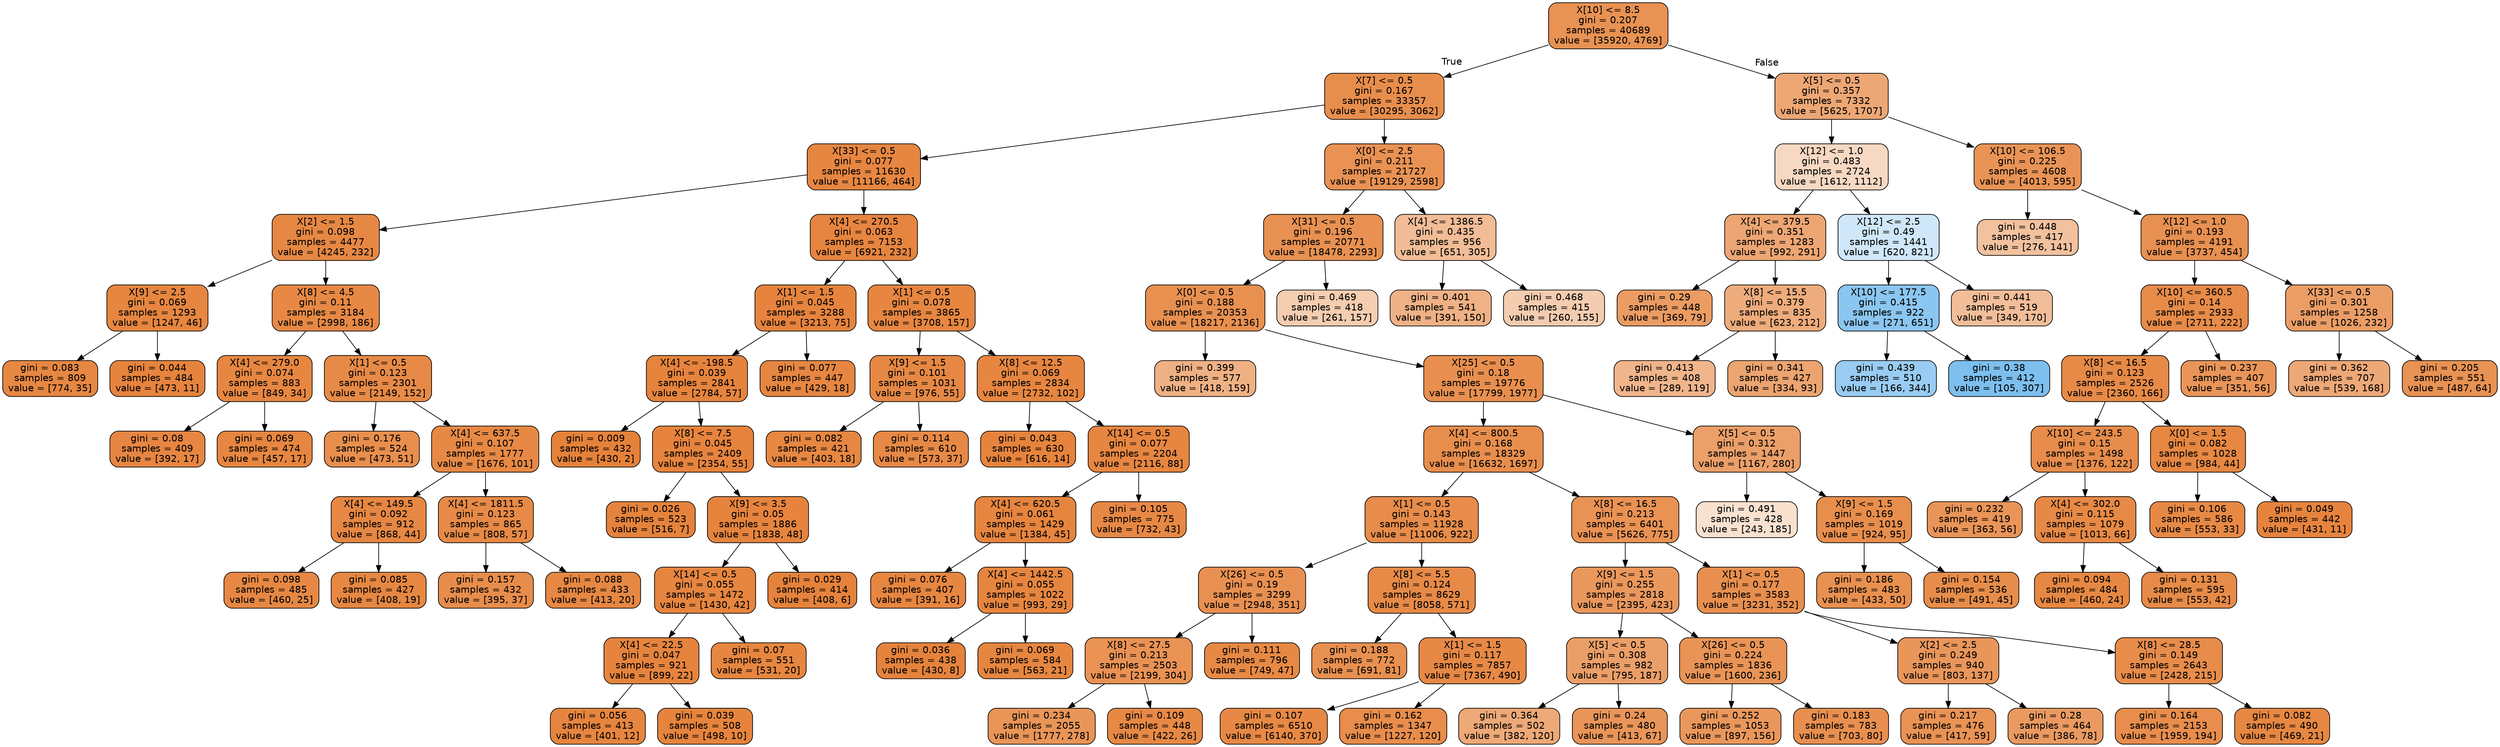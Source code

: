 digraph Tree {
node [shape=box, style="filled, rounded", color="black", fontname=helvetica] ;
edge [fontname=helvetica] ;
0 [label="X[10] <= 8.5\ngini = 0.207\nsamples = 40689\nvalue = [35920, 4769]", fillcolor="#e89253"] ;
1 [label="X[7] <= 0.5\ngini = 0.167\nsamples = 33357\nvalue = [30295, 3062]", fillcolor="#e88e4d"] ;
0 -> 1 [labeldistance=2.5, labelangle=45, headlabel="True"] ;
2 [label="X[33] <= 0.5\ngini = 0.077\nsamples = 11630\nvalue = [11166, 464]", fillcolor="#e68641"] ;
1 -> 2 ;
3 [label="X[2] <= 1.5\ngini = 0.098\nsamples = 4477\nvalue = [4245, 232]", fillcolor="#e68844"] ;
2 -> 3 ;
4 [label="X[9] <= 2.5\ngini = 0.069\nsamples = 1293\nvalue = [1247, 46]", fillcolor="#e68640"] ;
3 -> 4 ;
5 [label="gini = 0.083\nsamples = 809\nvalue = [774, 35]", fillcolor="#e68742"] ;
4 -> 5 ;
6 [label="gini = 0.044\nsamples = 484\nvalue = [473, 11]", fillcolor="#e6843e"] ;
4 -> 6 ;
7 [label="X[8] <= 4.5\ngini = 0.11\nsamples = 3184\nvalue = [2998, 186]", fillcolor="#e78945"] ;
3 -> 7 ;
8 [label="X[4] <= 279.0\ngini = 0.074\nsamples = 883\nvalue = [849, 34]", fillcolor="#e68641"] ;
7 -> 8 ;
9 [label="gini = 0.08\nsamples = 409\nvalue = [392, 17]", fillcolor="#e68642"] ;
8 -> 9 ;
10 [label="gini = 0.069\nsamples = 474\nvalue = [457, 17]", fillcolor="#e68640"] ;
8 -> 10 ;
11 [label="X[1] <= 0.5\ngini = 0.123\nsamples = 2301\nvalue = [2149, 152]", fillcolor="#e78a47"] ;
7 -> 11 ;
12 [label="gini = 0.176\nsamples = 524\nvalue = [473, 51]", fillcolor="#e88f4e"] ;
11 -> 12 ;
13 [label="X[4] <= 637.5\ngini = 0.107\nsamples = 1777\nvalue = [1676, 101]", fillcolor="#e78945"] ;
11 -> 13 ;
14 [label="X[4] <= 149.5\ngini = 0.092\nsamples = 912\nvalue = [868, 44]", fillcolor="#e68743"] ;
13 -> 14 ;
15 [label="gini = 0.098\nsamples = 485\nvalue = [460, 25]", fillcolor="#e68844"] ;
14 -> 15 ;
16 [label="gini = 0.085\nsamples = 427\nvalue = [408, 19]", fillcolor="#e68742"] ;
14 -> 16 ;
17 [label="X[4] <= 1811.5\ngini = 0.123\nsamples = 865\nvalue = [808, 57]", fillcolor="#e78a47"] ;
13 -> 17 ;
18 [label="gini = 0.157\nsamples = 432\nvalue = [395, 37]", fillcolor="#e78d4c"] ;
17 -> 18 ;
19 [label="gini = 0.088\nsamples = 433\nvalue = [413, 20]", fillcolor="#e68743"] ;
17 -> 19 ;
20 [label="X[4] <= 270.5\ngini = 0.063\nsamples = 7153\nvalue = [6921, 232]", fillcolor="#e68540"] ;
2 -> 20 ;
21 [label="X[1] <= 1.5\ngini = 0.045\nsamples = 3288\nvalue = [3213, 75]", fillcolor="#e6843e"] ;
20 -> 21 ;
22 [label="X[4] <= -198.5\ngini = 0.039\nsamples = 2841\nvalue = [2784, 57]", fillcolor="#e6843d"] ;
21 -> 22 ;
23 [label="gini = 0.009\nsamples = 432\nvalue = [430, 2]", fillcolor="#e5823a"] ;
22 -> 23 ;
24 [label="X[8] <= 7.5\ngini = 0.045\nsamples = 2409\nvalue = [2354, 55]", fillcolor="#e6843e"] ;
22 -> 24 ;
25 [label="gini = 0.026\nsamples = 523\nvalue = [516, 7]", fillcolor="#e5833c"] ;
24 -> 25 ;
26 [label="X[9] <= 3.5\ngini = 0.05\nsamples = 1886\nvalue = [1838, 48]", fillcolor="#e6843e"] ;
24 -> 26 ;
27 [label="X[14] <= 0.5\ngini = 0.055\nsamples = 1472\nvalue = [1430, 42]", fillcolor="#e6853f"] ;
26 -> 27 ;
28 [label="X[4] <= 22.5\ngini = 0.047\nsamples = 921\nvalue = [899, 22]", fillcolor="#e6843e"] ;
27 -> 28 ;
29 [label="gini = 0.056\nsamples = 413\nvalue = [401, 12]", fillcolor="#e6853f"] ;
28 -> 29 ;
30 [label="gini = 0.039\nsamples = 508\nvalue = [498, 10]", fillcolor="#e6843d"] ;
28 -> 30 ;
31 [label="gini = 0.07\nsamples = 551\nvalue = [531, 20]", fillcolor="#e68640"] ;
27 -> 31 ;
32 [label="gini = 0.029\nsamples = 414\nvalue = [408, 6]", fillcolor="#e5833c"] ;
26 -> 32 ;
33 [label="gini = 0.077\nsamples = 447\nvalue = [429, 18]", fillcolor="#e68641"] ;
21 -> 33 ;
34 [label="X[1] <= 0.5\ngini = 0.078\nsamples = 3865\nvalue = [3708, 157]", fillcolor="#e68641"] ;
20 -> 34 ;
35 [label="X[9] <= 1.5\ngini = 0.101\nsamples = 1031\nvalue = [976, 55]", fillcolor="#e68844"] ;
34 -> 35 ;
36 [label="gini = 0.082\nsamples = 421\nvalue = [403, 18]", fillcolor="#e68742"] ;
35 -> 36 ;
37 [label="gini = 0.114\nsamples = 610\nvalue = [573, 37]", fillcolor="#e78946"] ;
35 -> 37 ;
38 [label="X[8] <= 12.5\ngini = 0.069\nsamples = 2834\nvalue = [2732, 102]", fillcolor="#e68640"] ;
34 -> 38 ;
39 [label="gini = 0.043\nsamples = 630\nvalue = [616, 14]", fillcolor="#e6843d"] ;
38 -> 39 ;
40 [label="X[14] <= 0.5\ngini = 0.077\nsamples = 2204\nvalue = [2116, 88]", fillcolor="#e68641"] ;
38 -> 40 ;
41 [label="X[4] <= 620.5\ngini = 0.061\nsamples = 1429\nvalue = [1384, 45]", fillcolor="#e6853f"] ;
40 -> 41 ;
42 [label="gini = 0.076\nsamples = 407\nvalue = [391, 16]", fillcolor="#e68641"] ;
41 -> 42 ;
43 [label="X[4] <= 1442.5\ngini = 0.055\nsamples = 1022\nvalue = [993, 29]", fillcolor="#e6853f"] ;
41 -> 43 ;
44 [label="gini = 0.036\nsamples = 438\nvalue = [430, 8]", fillcolor="#e5833d"] ;
43 -> 44 ;
45 [label="gini = 0.069\nsamples = 584\nvalue = [563, 21]", fillcolor="#e68640"] ;
43 -> 45 ;
46 [label="gini = 0.105\nsamples = 775\nvalue = [732, 43]", fillcolor="#e78845"] ;
40 -> 46 ;
47 [label="X[0] <= 2.5\ngini = 0.211\nsamples = 21727\nvalue = [19129, 2598]", fillcolor="#e99254"] ;
1 -> 47 ;
48 [label="X[31] <= 0.5\ngini = 0.196\nsamples = 20771\nvalue = [18478, 2293]", fillcolor="#e89152"] ;
47 -> 48 ;
49 [label="X[0] <= 0.5\ngini = 0.188\nsamples = 20353\nvalue = [18217, 2136]", fillcolor="#e89050"] ;
48 -> 49 ;
50 [label="gini = 0.399\nsamples = 577\nvalue = [418, 159]", fillcolor="#efb184"] ;
49 -> 50 ;
51 [label="X[25] <= 0.5\ngini = 0.18\nsamples = 19776\nvalue = [17799, 1977]", fillcolor="#e88f4f"] ;
49 -> 51 ;
52 [label="X[4] <= 800.5\ngini = 0.168\nsamples = 18329\nvalue = [16632, 1697]", fillcolor="#e88e4d"] ;
51 -> 52 ;
53 [label="X[1] <= 0.5\ngini = 0.143\nsamples = 11928\nvalue = [11006, 922]", fillcolor="#e78c4a"] ;
52 -> 53 ;
54 [label="X[26] <= 0.5\ngini = 0.19\nsamples = 3299\nvalue = [2948, 351]", fillcolor="#e89051"] ;
53 -> 54 ;
55 [label="X[8] <= 27.5\ngini = 0.213\nsamples = 2503\nvalue = [2199, 304]", fillcolor="#e99254"] ;
54 -> 55 ;
56 [label="gini = 0.234\nsamples = 2055\nvalue = [1777, 278]", fillcolor="#e99558"] ;
55 -> 56 ;
57 [label="gini = 0.109\nsamples = 448\nvalue = [422, 26]", fillcolor="#e78945"] ;
55 -> 57 ;
58 [label="gini = 0.111\nsamples = 796\nvalue = [749, 47]", fillcolor="#e78945"] ;
54 -> 58 ;
59 [label="X[8] <= 5.5\ngini = 0.124\nsamples = 8629\nvalue = [8058, 571]", fillcolor="#e78a47"] ;
53 -> 59 ;
60 [label="gini = 0.188\nsamples = 772\nvalue = [691, 81]", fillcolor="#e89050"] ;
59 -> 60 ;
61 [label="X[1] <= 1.5\ngini = 0.117\nsamples = 7857\nvalue = [7367, 490]", fillcolor="#e78946"] ;
59 -> 61 ;
62 [label="gini = 0.107\nsamples = 6510\nvalue = [6140, 370]", fillcolor="#e78945"] ;
61 -> 62 ;
63 [label="gini = 0.162\nsamples = 1347\nvalue = [1227, 120]", fillcolor="#e88d4c"] ;
61 -> 63 ;
64 [label="X[8] <= 16.5\ngini = 0.213\nsamples = 6401\nvalue = [5626, 775]", fillcolor="#e99254"] ;
52 -> 64 ;
65 [label="X[9] <= 1.5\ngini = 0.255\nsamples = 2818\nvalue = [2395, 423]", fillcolor="#ea975c"] ;
64 -> 65 ;
66 [label="X[5] <= 0.5\ngini = 0.308\nsamples = 982\nvalue = [795, 187]", fillcolor="#eb9f68"] ;
65 -> 66 ;
67 [label="gini = 0.364\nsamples = 502\nvalue = [382, 120]", fillcolor="#eda977"] ;
66 -> 67 ;
68 [label="gini = 0.24\nsamples = 480\nvalue = [413, 67]", fillcolor="#e99559"] ;
66 -> 68 ;
69 [label="X[26] <= 0.5\ngini = 0.224\nsamples = 1836\nvalue = [1600, 236]", fillcolor="#e99456"] ;
65 -> 69 ;
70 [label="gini = 0.252\nsamples = 1053\nvalue = [897, 156]", fillcolor="#ea975b"] ;
69 -> 70 ;
71 [label="gini = 0.183\nsamples = 783\nvalue = [703, 80]", fillcolor="#e88f50"] ;
69 -> 71 ;
72 [label="X[1] <= 0.5\ngini = 0.177\nsamples = 3583\nvalue = [3231, 352]", fillcolor="#e88f4f"] ;
64 -> 72 ;
73 [label="X[2] <= 2.5\ngini = 0.249\nsamples = 940\nvalue = [803, 137]", fillcolor="#e9965b"] ;
72 -> 73 ;
74 [label="gini = 0.217\nsamples = 476\nvalue = [417, 59]", fillcolor="#e99355"] ;
73 -> 74 ;
75 [label="gini = 0.28\nsamples = 464\nvalue = [386, 78]", fillcolor="#ea9a61"] ;
73 -> 75 ;
76 [label="X[8] <= 28.5\ngini = 0.149\nsamples = 2643\nvalue = [2428, 215]", fillcolor="#e78c4b"] ;
72 -> 76 ;
77 [label="gini = 0.164\nsamples = 2153\nvalue = [1959, 194]", fillcolor="#e88d4d"] ;
76 -> 77 ;
78 [label="gini = 0.082\nsamples = 490\nvalue = [469, 21]", fillcolor="#e68742"] ;
76 -> 78 ;
79 [label="X[5] <= 0.5\ngini = 0.312\nsamples = 1447\nvalue = [1167, 280]", fillcolor="#eb9f69"] ;
51 -> 79 ;
80 [label="gini = 0.491\nsamples = 428\nvalue = [243, 185]", fillcolor="#f9e1d0"] ;
79 -> 80 ;
81 [label="X[9] <= 1.5\ngini = 0.169\nsamples = 1019\nvalue = [924, 95]", fillcolor="#e88e4d"] ;
79 -> 81 ;
82 [label="gini = 0.186\nsamples = 483\nvalue = [433, 50]", fillcolor="#e89050"] ;
81 -> 82 ;
83 [label="gini = 0.154\nsamples = 536\nvalue = [491, 45]", fillcolor="#e78d4b"] ;
81 -> 83 ;
84 [label="gini = 0.469\nsamples = 418\nvalue = [261, 157]", fillcolor="#f5cdb0"] ;
48 -> 84 ;
85 [label="X[4] <= 1386.5\ngini = 0.435\nsamples = 956\nvalue = [651, 305]", fillcolor="#f1bc96"] ;
47 -> 85 ;
86 [label="gini = 0.401\nsamples = 541\nvalue = [391, 150]", fillcolor="#efb185"] ;
85 -> 86 ;
87 [label="gini = 0.468\nsamples = 415\nvalue = [260, 155]", fillcolor="#f4ccaf"] ;
85 -> 87 ;
88 [label="X[5] <= 0.5\ngini = 0.357\nsamples = 7332\nvalue = [5625, 1707]", fillcolor="#eda775"] ;
0 -> 88 [labeldistance=2.5, labelangle=-45, headlabel="False"] ;
89 [label="X[12] <= 1.0\ngini = 0.483\nsamples = 2724\nvalue = [1612, 1112]", fillcolor="#f7d8c2"] ;
88 -> 89 ;
90 [label="X[4] <= 379.5\ngini = 0.351\nsamples = 1283\nvalue = [992, 291]", fillcolor="#eda673"] ;
89 -> 90 ;
91 [label="gini = 0.29\nsamples = 448\nvalue = [369, 79]", fillcolor="#eb9c63"] ;
90 -> 91 ;
92 [label="X[8] <= 15.5\ngini = 0.379\nsamples = 835\nvalue = [623, 212]", fillcolor="#eeac7c"] ;
90 -> 92 ;
93 [label="gini = 0.413\nsamples = 408\nvalue = [289, 119]", fillcolor="#f0b58b"] ;
92 -> 93 ;
94 [label="gini = 0.341\nsamples = 427\nvalue = [334, 93]", fillcolor="#eca470"] ;
92 -> 94 ;
95 [label="X[12] <= 2.5\ngini = 0.49\nsamples = 1441\nvalue = [620, 821]", fillcolor="#cfe7f9"] ;
89 -> 95 ;
96 [label="X[10] <= 177.5\ngini = 0.415\nsamples = 922\nvalue = [271, 651]", fillcolor="#8bc6f0"] ;
95 -> 96 ;
97 [label="gini = 0.439\nsamples = 510\nvalue = [166, 344]", fillcolor="#99ccf2"] ;
96 -> 97 ;
98 [label="gini = 0.38\nsamples = 412\nvalue = [105, 307]", fillcolor="#7dbfee"] ;
96 -> 98 ;
99 [label="gini = 0.441\nsamples = 519\nvalue = [349, 170]", fillcolor="#f2be99"] ;
95 -> 99 ;
100 [label="X[10] <= 106.5\ngini = 0.225\nsamples = 4608\nvalue = [4013, 595]", fillcolor="#e99456"] ;
88 -> 100 ;
101 [label="gini = 0.448\nsamples = 417\nvalue = [276, 141]", fillcolor="#f2c19e"] ;
100 -> 101 ;
102 [label="X[12] <= 1.0\ngini = 0.193\nsamples = 4191\nvalue = [3737, 454]", fillcolor="#e89051"] ;
100 -> 102 ;
103 [label="X[10] <= 360.5\ngini = 0.14\nsamples = 2933\nvalue = [2711, 222]", fillcolor="#e78b49"] ;
102 -> 103 ;
104 [label="X[8] <= 16.5\ngini = 0.123\nsamples = 2526\nvalue = [2360, 166]", fillcolor="#e78a47"] ;
103 -> 104 ;
105 [label="X[10] <= 243.5\ngini = 0.15\nsamples = 1498\nvalue = [1376, 122]", fillcolor="#e78c4b"] ;
104 -> 105 ;
106 [label="gini = 0.232\nsamples = 419\nvalue = [363, 56]", fillcolor="#e99458"] ;
105 -> 106 ;
107 [label="X[4] <= 302.0\ngini = 0.115\nsamples = 1079\nvalue = [1013, 66]", fillcolor="#e78946"] ;
105 -> 107 ;
108 [label="gini = 0.094\nsamples = 484\nvalue = [460, 24]", fillcolor="#e68843"] ;
107 -> 108 ;
109 [label="gini = 0.131\nsamples = 595\nvalue = [553, 42]", fillcolor="#e78b48"] ;
107 -> 109 ;
110 [label="X[0] <= 1.5\ngini = 0.082\nsamples = 1028\nvalue = [984, 44]", fillcolor="#e68742"] ;
104 -> 110 ;
111 [label="gini = 0.106\nsamples = 586\nvalue = [553, 33]", fillcolor="#e78945"] ;
110 -> 111 ;
112 [label="gini = 0.049\nsamples = 442\nvalue = [431, 11]", fillcolor="#e6843e"] ;
110 -> 112 ;
113 [label="gini = 0.237\nsamples = 407\nvalue = [351, 56]", fillcolor="#e99559"] ;
103 -> 113 ;
114 [label="X[33] <= 0.5\ngini = 0.301\nsamples = 1258\nvalue = [1026, 232]", fillcolor="#eb9d66"] ;
102 -> 114 ;
115 [label="gini = 0.362\nsamples = 707\nvalue = [539, 168]", fillcolor="#eda877"] ;
114 -> 115 ;
116 [label="gini = 0.205\nsamples = 551\nvalue = [487, 64]", fillcolor="#e89253"] ;
114 -> 116 ;
}